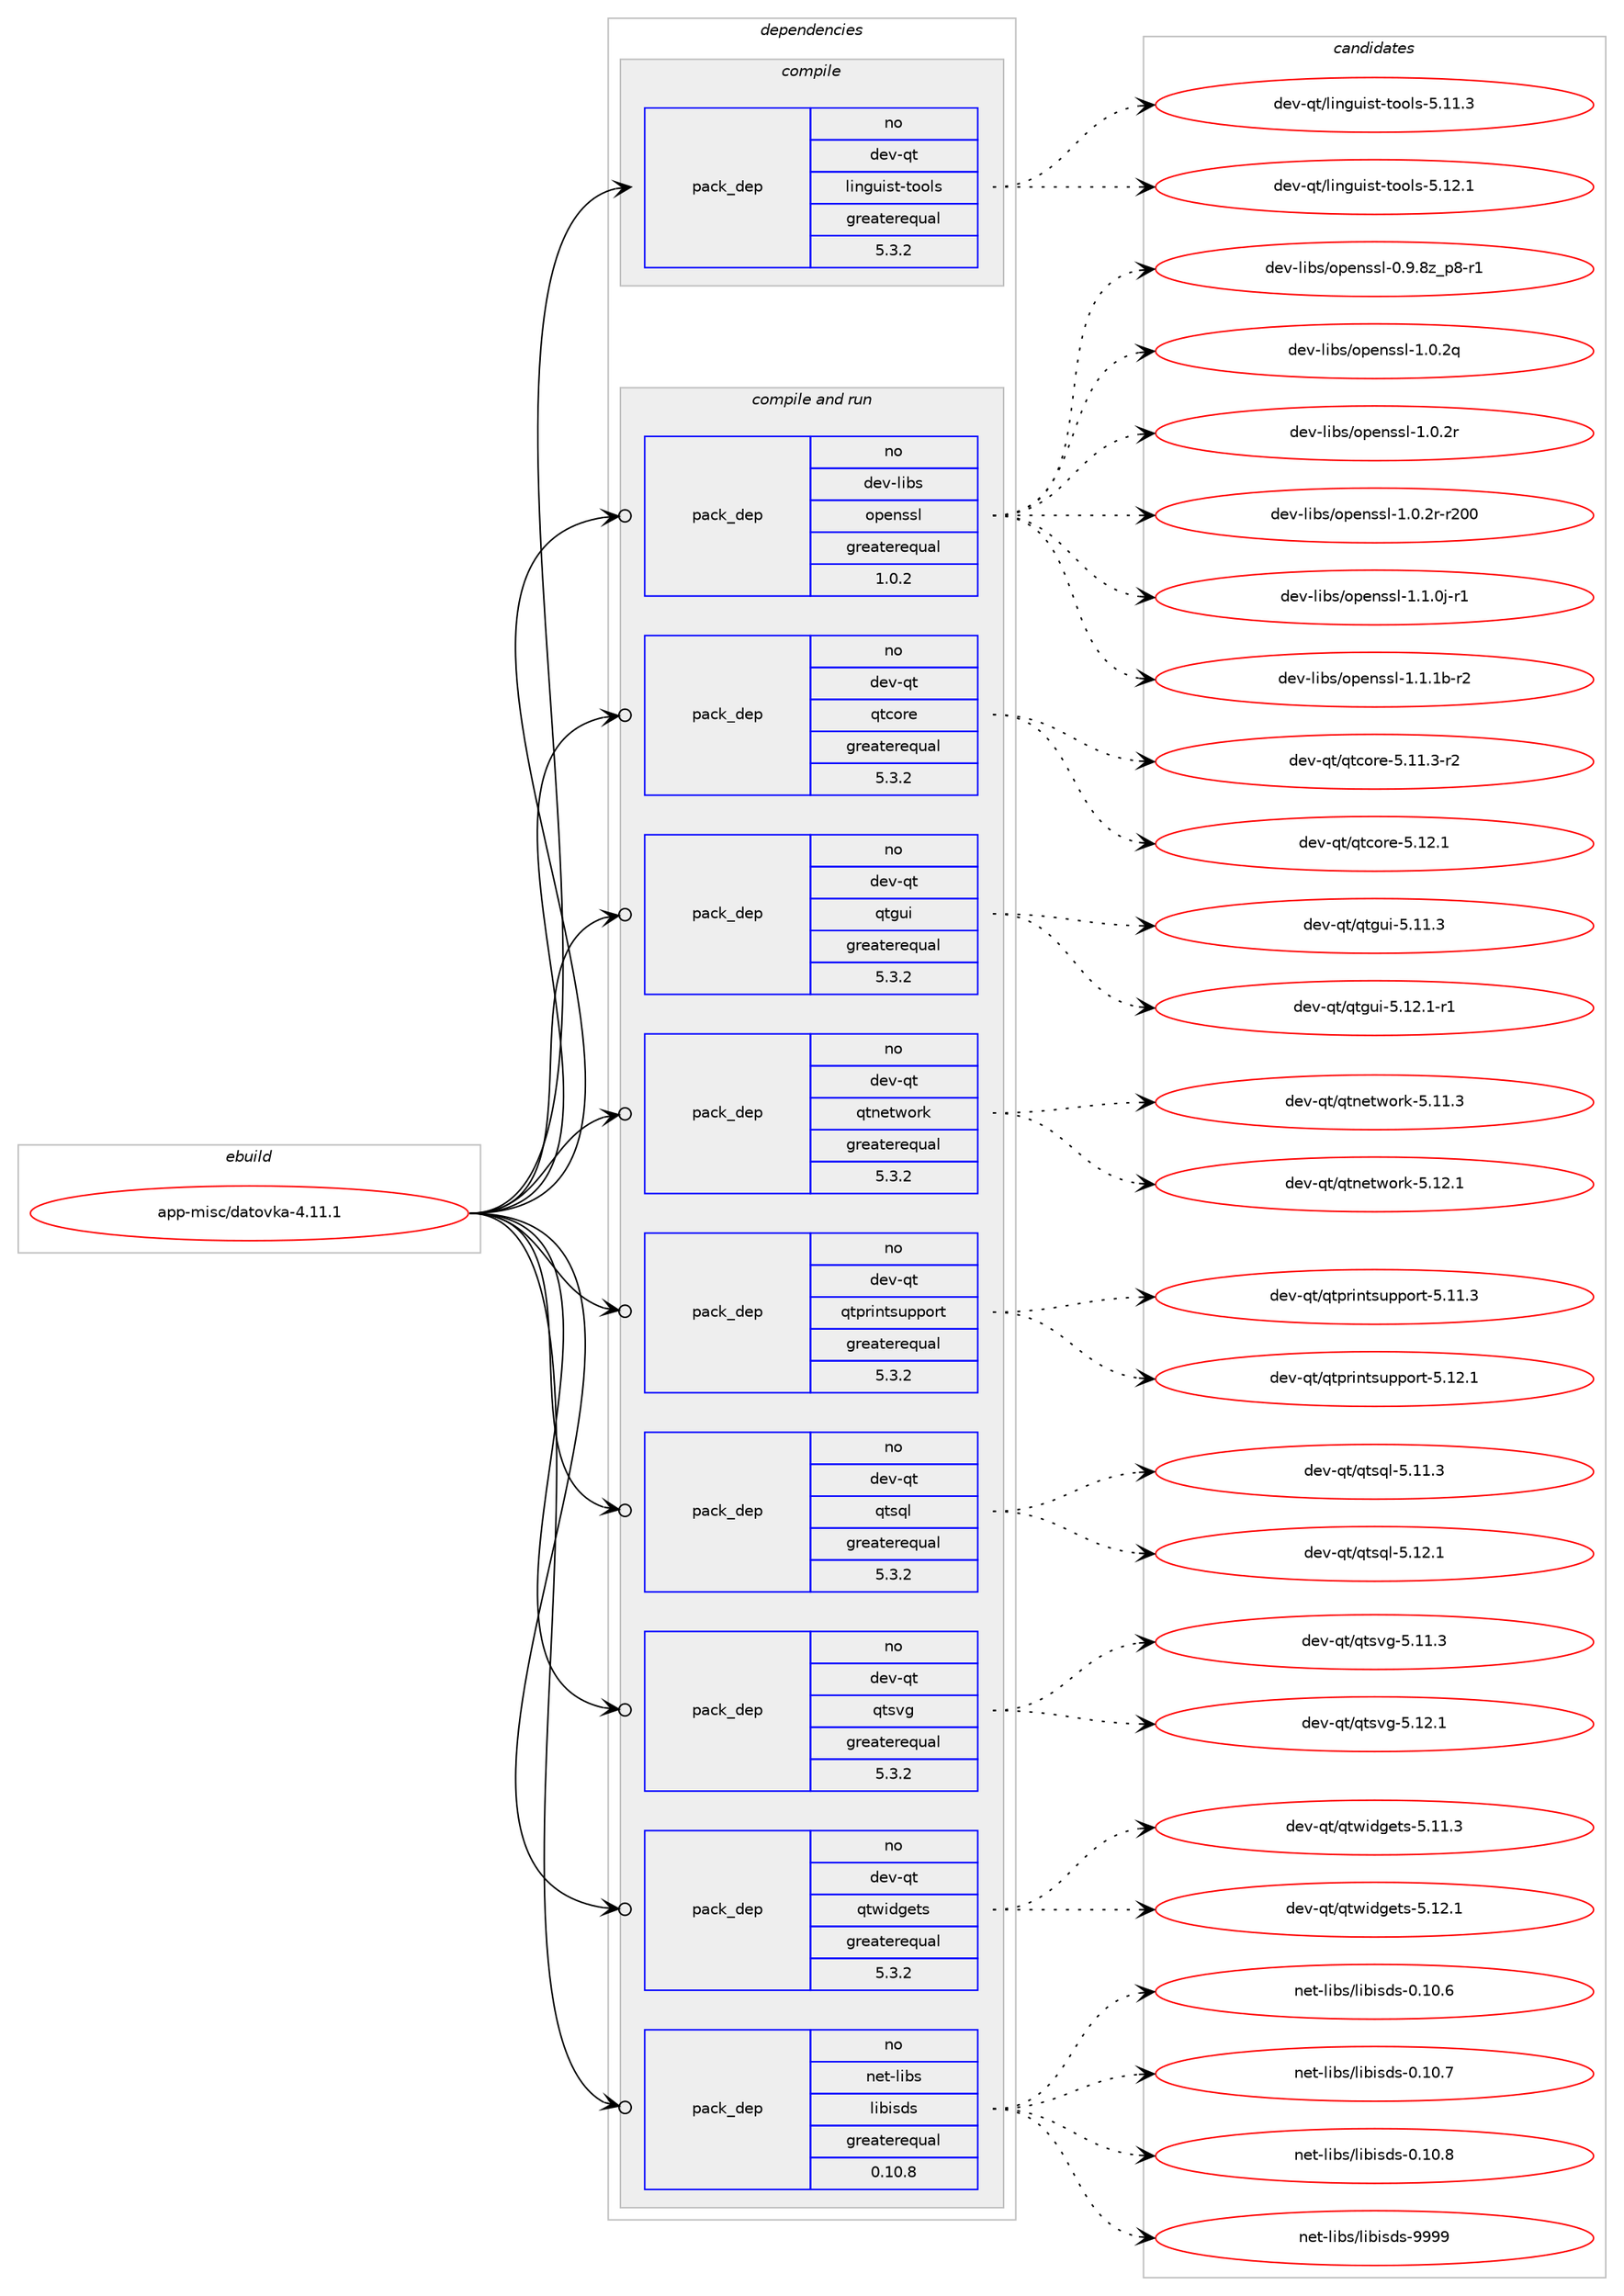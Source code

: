 digraph prolog {

# *************
# Graph options
# *************

newrank=true;
concentrate=true;
compound=true;
graph [rankdir=LR,fontname=Helvetica,fontsize=10,ranksep=1.5];#, ranksep=2.5, nodesep=0.2];
edge  [arrowhead=vee];
node  [fontname=Helvetica,fontsize=10];

# **********
# The ebuild
# **********

subgraph cluster_leftcol {
color=gray;
rank=same;
label=<<i>ebuild</i>>;
id [label="app-misc/datovka-4.11.1", color=red, width=4, href="../app-misc/datovka-4.11.1.svg"];
}

# ****************
# The dependencies
# ****************

subgraph cluster_midcol {
color=gray;
label=<<i>dependencies</i>>;
subgraph cluster_compile {
fillcolor="#eeeeee";
style=filled;
label=<<i>compile</i>>;
subgraph pack924926 {
dependency1298309 [label=<<TABLE BORDER="0" CELLBORDER="1" CELLSPACING="0" CELLPADDING="4" WIDTH="220"><TR><TD ROWSPAN="6" CELLPADDING="30">pack_dep</TD></TR><TR><TD WIDTH="110">no</TD></TR><TR><TD>dev-qt</TD></TR><TR><TD>linguist-tools</TD></TR><TR><TD>greaterequal</TD></TR><TR><TD>5.3.2</TD></TR></TABLE>>, shape=none, color=blue];
}
id:e -> dependency1298309:w [weight=20,style="solid",arrowhead="vee"];
}
subgraph cluster_compileandrun {
fillcolor="#eeeeee";
style=filled;
label=<<i>compile and run</i>>;
subgraph pack924927 {
dependency1298310 [label=<<TABLE BORDER="0" CELLBORDER="1" CELLSPACING="0" CELLPADDING="4" WIDTH="220"><TR><TD ROWSPAN="6" CELLPADDING="30">pack_dep</TD></TR><TR><TD WIDTH="110">no</TD></TR><TR><TD>dev-libs</TD></TR><TR><TD>openssl</TD></TR><TR><TD>greaterequal</TD></TR><TR><TD>1.0.2</TD></TR></TABLE>>, shape=none, color=blue];
}
id:e -> dependency1298310:w [weight=20,style="solid",arrowhead="odotvee"];
subgraph pack924928 {
dependency1298311 [label=<<TABLE BORDER="0" CELLBORDER="1" CELLSPACING="0" CELLPADDING="4" WIDTH="220"><TR><TD ROWSPAN="6" CELLPADDING="30">pack_dep</TD></TR><TR><TD WIDTH="110">no</TD></TR><TR><TD>dev-qt</TD></TR><TR><TD>qtcore</TD></TR><TR><TD>greaterequal</TD></TR><TR><TD>5.3.2</TD></TR></TABLE>>, shape=none, color=blue];
}
id:e -> dependency1298311:w [weight=20,style="solid",arrowhead="odotvee"];
subgraph pack924929 {
dependency1298312 [label=<<TABLE BORDER="0" CELLBORDER="1" CELLSPACING="0" CELLPADDING="4" WIDTH="220"><TR><TD ROWSPAN="6" CELLPADDING="30">pack_dep</TD></TR><TR><TD WIDTH="110">no</TD></TR><TR><TD>dev-qt</TD></TR><TR><TD>qtgui</TD></TR><TR><TD>greaterequal</TD></TR><TR><TD>5.3.2</TD></TR></TABLE>>, shape=none, color=blue];
}
id:e -> dependency1298312:w [weight=20,style="solid",arrowhead="odotvee"];
subgraph pack924930 {
dependency1298313 [label=<<TABLE BORDER="0" CELLBORDER="1" CELLSPACING="0" CELLPADDING="4" WIDTH="220"><TR><TD ROWSPAN="6" CELLPADDING="30">pack_dep</TD></TR><TR><TD WIDTH="110">no</TD></TR><TR><TD>dev-qt</TD></TR><TR><TD>qtnetwork</TD></TR><TR><TD>greaterequal</TD></TR><TR><TD>5.3.2</TD></TR></TABLE>>, shape=none, color=blue];
}
id:e -> dependency1298313:w [weight=20,style="solid",arrowhead="odotvee"];
subgraph pack924931 {
dependency1298314 [label=<<TABLE BORDER="0" CELLBORDER="1" CELLSPACING="0" CELLPADDING="4" WIDTH="220"><TR><TD ROWSPAN="6" CELLPADDING="30">pack_dep</TD></TR><TR><TD WIDTH="110">no</TD></TR><TR><TD>dev-qt</TD></TR><TR><TD>qtprintsupport</TD></TR><TR><TD>greaterequal</TD></TR><TR><TD>5.3.2</TD></TR></TABLE>>, shape=none, color=blue];
}
id:e -> dependency1298314:w [weight=20,style="solid",arrowhead="odotvee"];
subgraph pack924932 {
dependency1298315 [label=<<TABLE BORDER="0" CELLBORDER="1" CELLSPACING="0" CELLPADDING="4" WIDTH="220"><TR><TD ROWSPAN="6" CELLPADDING="30">pack_dep</TD></TR><TR><TD WIDTH="110">no</TD></TR><TR><TD>dev-qt</TD></TR><TR><TD>qtsql</TD></TR><TR><TD>greaterequal</TD></TR><TR><TD>5.3.2</TD></TR></TABLE>>, shape=none, color=blue];
}
id:e -> dependency1298315:w [weight=20,style="solid",arrowhead="odotvee"];
subgraph pack924933 {
dependency1298316 [label=<<TABLE BORDER="0" CELLBORDER="1" CELLSPACING="0" CELLPADDING="4" WIDTH="220"><TR><TD ROWSPAN="6" CELLPADDING="30">pack_dep</TD></TR><TR><TD WIDTH="110">no</TD></TR><TR><TD>dev-qt</TD></TR><TR><TD>qtsvg</TD></TR><TR><TD>greaterequal</TD></TR><TR><TD>5.3.2</TD></TR></TABLE>>, shape=none, color=blue];
}
id:e -> dependency1298316:w [weight=20,style="solid",arrowhead="odotvee"];
subgraph pack924934 {
dependency1298317 [label=<<TABLE BORDER="0" CELLBORDER="1" CELLSPACING="0" CELLPADDING="4" WIDTH="220"><TR><TD ROWSPAN="6" CELLPADDING="30">pack_dep</TD></TR><TR><TD WIDTH="110">no</TD></TR><TR><TD>dev-qt</TD></TR><TR><TD>qtwidgets</TD></TR><TR><TD>greaterequal</TD></TR><TR><TD>5.3.2</TD></TR></TABLE>>, shape=none, color=blue];
}
id:e -> dependency1298317:w [weight=20,style="solid",arrowhead="odotvee"];
subgraph pack924935 {
dependency1298318 [label=<<TABLE BORDER="0" CELLBORDER="1" CELLSPACING="0" CELLPADDING="4" WIDTH="220"><TR><TD ROWSPAN="6" CELLPADDING="30">pack_dep</TD></TR><TR><TD WIDTH="110">no</TD></TR><TR><TD>net-libs</TD></TR><TR><TD>libisds</TD></TR><TR><TD>greaterequal</TD></TR><TR><TD>0.10.8</TD></TR></TABLE>>, shape=none, color=blue];
}
id:e -> dependency1298318:w [weight=20,style="solid",arrowhead="odotvee"];
}
subgraph cluster_run {
fillcolor="#eeeeee";
style=filled;
label=<<i>run</i>>;
}
}

# **************
# The candidates
# **************

subgraph cluster_choices {
rank=same;
color=gray;
label=<<i>candidates</i>>;

subgraph choice924926 {
color=black;
nodesep=1;
choice10010111845113116471081051101031171051151164511611111110811545534649494651 [label="dev-qt/linguist-tools-5.11.3", color=red, width=4,href="../dev-qt/linguist-tools-5.11.3.svg"];
choice10010111845113116471081051101031171051151164511611111110811545534649504649 [label="dev-qt/linguist-tools-5.12.1", color=red, width=4,href="../dev-qt/linguist-tools-5.12.1.svg"];
dependency1298309:e -> choice10010111845113116471081051101031171051151164511611111110811545534649494651:w [style=dotted,weight="100"];
dependency1298309:e -> choice10010111845113116471081051101031171051151164511611111110811545534649504649:w [style=dotted,weight="100"];
}
subgraph choice924927 {
color=black;
nodesep=1;
choice10010111845108105981154711111210111011511510845484657465612295112564511449 [label="dev-libs/openssl-0.9.8z_p8-r1", color=red, width=4,href="../dev-libs/openssl-0.9.8z_p8-r1.svg"];
choice100101118451081059811547111112101110115115108454946484650113 [label="dev-libs/openssl-1.0.2q", color=red, width=4,href="../dev-libs/openssl-1.0.2q.svg"];
choice100101118451081059811547111112101110115115108454946484650114 [label="dev-libs/openssl-1.0.2r", color=red, width=4,href="../dev-libs/openssl-1.0.2r.svg"];
choice10010111845108105981154711111210111011511510845494648465011445114504848 [label="dev-libs/openssl-1.0.2r-r200", color=red, width=4,href="../dev-libs/openssl-1.0.2r-r200.svg"];
choice1001011184510810598115471111121011101151151084549464946481064511449 [label="dev-libs/openssl-1.1.0j-r1", color=red, width=4,href="../dev-libs/openssl-1.1.0j-r1.svg"];
choice100101118451081059811547111112101110115115108454946494649984511450 [label="dev-libs/openssl-1.1.1b-r2", color=red, width=4,href="../dev-libs/openssl-1.1.1b-r2.svg"];
dependency1298310:e -> choice10010111845108105981154711111210111011511510845484657465612295112564511449:w [style=dotted,weight="100"];
dependency1298310:e -> choice100101118451081059811547111112101110115115108454946484650113:w [style=dotted,weight="100"];
dependency1298310:e -> choice100101118451081059811547111112101110115115108454946484650114:w [style=dotted,weight="100"];
dependency1298310:e -> choice10010111845108105981154711111210111011511510845494648465011445114504848:w [style=dotted,weight="100"];
dependency1298310:e -> choice1001011184510810598115471111121011101151151084549464946481064511449:w [style=dotted,weight="100"];
dependency1298310:e -> choice100101118451081059811547111112101110115115108454946494649984511450:w [style=dotted,weight="100"];
}
subgraph choice924928 {
color=black;
nodesep=1;
choice100101118451131164711311699111114101455346494946514511450 [label="dev-qt/qtcore-5.11.3-r2", color=red, width=4,href="../dev-qt/qtcore-5.11.3-r2.svg"];
choice10010111845113116471131169911111410145534649504649 [label="dev-qt/qtcore-5.12.1", color=red, width=4,href="../dev-qt/qtcore-5.12.1.svg"];
dependency1298311:e -> choice100101118451131164711311699111114101455346494946514511450:w [style=dotted,weight="100"];
dependency1298311:e -> choice10010111845113116471131169911111410145534649504649:w [style=dotted,weight="100"];
}
subgraph choice924929 {
color=black;
nodesep=1;
choice100101118451131164711311610311710545534649494651 [label="dev-qt/qtgui-5.11.3", color=red, width=4,href="../dev-qt/qtgui-5.11.3.svg"];
choice1001011184511311647113116103117105455346495046494511449 [label="dev-qt/qtgui-5.12.1-r1", color=red, width=4,href="../dev-qt/qtgui-5.12.1-r1.svg"];
dependency1298312:e -> choice100101118451131164711311610311710545534649494651:w [style=dotted,weight="100"];
dependency1298312:e -> choice1001011184511311647113116103117105455346495046494511449:w [style=dotted,weight="100"];
}
subgraph choice924930 {
color=black;
nodesep=1;
choice100101118451131164711311611010111611911111410745534649494651 [label="dev-qt/qtnetwork-5.11.3", color=red, width=4,href="../dev-qt/qtnetwork-5.11.3.svg"];
choice100101118451131164711311611010111611911111410745534649504649 [label="dev-qt/qtnetwork-5.12.1", color=red, width=4,href="../dev-qt/qtnetwork-5.12.1.svg"];
dependency1298313:e -> choice100101118451131164711311611010111611911111410745534649494651:w [style=dotted,weight="100"];
dependency1298313:e -> choice100101118451131164711311611010111611911111410745534649504649:w [style=dotted,weight="100"];
}
subgraph choice924931 {
color=black;
nodesep=1;
choice100101118451131164711311611211410511011611511711211211111411645534649494651 [label="dev-qt/qtprintsupport-5.11.3", color=red, width=4,href="../dev-qt/qtprintsupport-5.11.3.svg"];
choice100101118451131164711311611211410511011611511711211211111411645534649504649 [label="dev-qt/qtprintsupport-5.12.1", color=red, width=4,href="../dev-qt/qtprintsupport-5.12.1.svg"];
dependency1298314:e -> choice100101118451131164711311611211410511011611511711211211111411645534649494651:w [style=dotted,weight="100"];
dependency1298314:e -> choice100101118451131164711311611211410511011611511711211211111411645534649504649:w [style=dotted,weight="100"];
}
subgraph choice924932 {
color=black;
nodesep=1;
choice100101118451131164711311611511310845534649494651 [label="dev-qt/qtsql-5.11.3", color=red, width=4,href="../dev-qt/qtsql-5.11.3.svg"];
choice100101118451131164711311611511310845534649504649 [label="dev-qt/qtsql-5.12.1", color=red, width=4,href="../dev-qt/qtsql-5.12.1.svg"];
dependency1298315:e -> choice100101118451131164711311611511310845534649494651:w [style=dotted,weight="100"];
dependency1298315:e -> choice100101118451131164711311611511310845534649504649:w [style=dotted,weight="100"];
}
subgraph choice924933 {
color=black;
nodesep=1;
choice100101118451131164711311611511810345534649494651 [label="dev-qt/qtsvg-5.11.3", color=red, width=4,href="../dev-qt/qtsvg-5.11.3.svg"];
choice100101118451131164711311611511810345534649504649 [label="dev-qt/qtsvg-5.12.1", color=red, width=4,href="../dev-qt/qtsvg-5.12.1.svg"];
dependency1298316:e -> choice100101118451131164711311611511810345534649494651:w [style=dotted,weight="100"];
dependency1298316:e -> choice100101118451131164711311611511810345534649504649:w [style=dotted,weight="100"];
}
subgraph choice924934 {
color=black;
nodesep=1;
choice100101118451131164711311611910510010310111611545534649494651 [label="dev-qt/qtwidgets-5.11.3", color=red, width=4,href="../dev-qt/qtwidgets-5.11.3.svg"];
choice100101118451131164711311611910510010310111611545534649504649 [label="dev-qt/qtwidgets-5.12.1", color=red, width=4,href="../dev-qt/qtwidgets-5.12.1.svg"];
dependency1298317:e -> choice100101118451131164711311611910510010310111611545534649494651:w [style=dotted,weight="100"];
dependency1298317:e -> choice100101118451131164711311611910510010310111611545534649504649:w [style=dotted,weight="100"];
}
subgraph choice924935 {
color=black;
nodesep=1;
choice1101011164510810598115471081059810511510011545484649484654 [label="net-libs/libisds-0.10.6", color=red, width=4,href="../net-libs/libisds-0.10.6.svg"];
choice1101011164510810598115471081059810511510011545484649484655 [label="net-libs/libisds-0.10.7", color=red, width=4,href="../net-libs/libisds-0.10.7.svg"];
choice1101011164510810598115471081059810511510011545484649484656 [label="net-libs/libisds-0.10.8", color=red, width=4,href="../net-libs/libisds-0.10.8.svg"];
choice110101116451081059811547108105981051151001154557575757 [label="net-libs/libisds-9999", color=red, width=4,href="../net-libs/libisds-9999.svg"];
dependency1298318:e -> choice1101011164510810598115471081059810511510011545484649484654:w [style=dotted,weight="100"];
dependency1298318:e -> choice1101011164510810598115471081059810511510011545484649484655:w [style=dotted,weight="100"];
dependency1298318:e -> choice1101011164510810598115471081059810511510011545484649484656:w [style=dotted,weight="100"];
dependency1298318:e -> choice110101116451081059811547108105981051151001154557575757:w [style=dotted,weight="100"];
}
}

}
